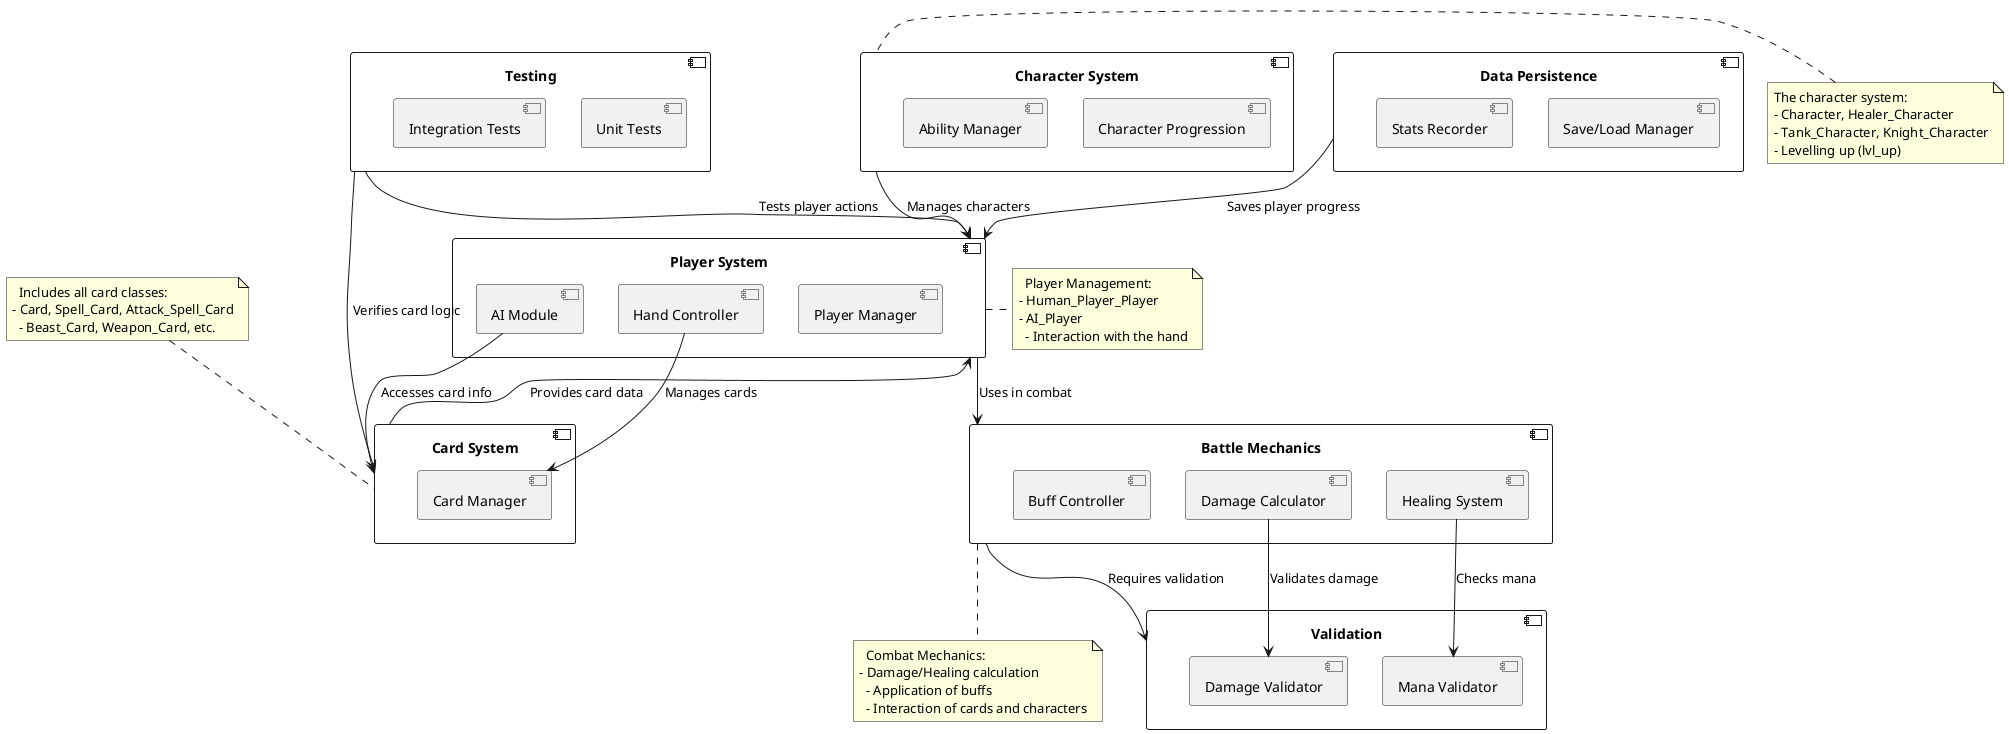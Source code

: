 @startuml


'#############################################
' Main components
'#############################################

component "Card System" as cards {
    [Card Manager] as card_mgr
}

component "Player System" as players {
    [Player Manager] as player_mgr
    [AI Module] as ai_mod
    [Hand Controller] as hand_ctrl
}

component "Character System" as chars {
    [Character Progression] as char_prog
    [Ability Manager] as ability_mgr
}

component "Battle Mechanics" as battle {
    [Damage Calculator] as dmg_calc
    [Healing System] as heal_sys
    [Buff Controller] as buff_ctrl
}

component "Validation" as valid {
    [Mana Validator] as mana_val
    [Damage Validator] as dmg_val
}

component "Data Persistence" as persist {
    [Save/Load Manager] as save_mgr
    [Stats Recorder] as stats_rec
}

component "Testing" as test {
    [Unit Tests] as unit_tests
    [Integration Tests] as int_tests
}

'#############################################
' Component links
'#############################################

cards --> players : Provides card data
players --> battle : Uses in combat
chars --> players : Manages characters
battle --> valid : Requires validation
test --> cards : Verifies card logic
test --> players : Tests player actions
persist --> players : Saves player progress
ai_mod --> cards : Accesses card info
hand_ctrl --> card_mgr : Manages cards
dmg_calc --> dmg_val : Validates damage
heal_sys --> mana_val : Checks mana

'#############################################
' Explanations
'#############################################

note top of cards
  Includes all card classes:
- Card, Spell_Card, Attack_Spell_Card
  - Beast_Card, Weapon_Card, etc.
end note

note right of players
  Player Management:
- Human_Player_Player
- AI_Player
  - Interaction with the hand
end note

note left of chars
  The character system:
  - Character, Healer_Character
  - Tank_Character, Knight_Character
  - Levelling up (lvl_up)
end note

note bottom of battle
  Combat Mechanics:
- Damage/Healing calculation
  - Application of buffs
  - Interaction of cards and characters
end note
@enduml